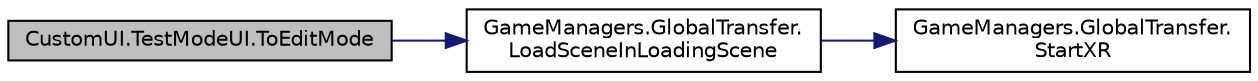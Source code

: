 digraph "CustomUI.TestModeUI.ToEditMode"
{
 // INTERACTIVE_SVG=YES
 // LATEX_PDF_SIZE
  edge [fontname="Helvetica",fontsize="10",labelfontname="Helvetica",labelfontsize="10"];
  node [fontname="Helvetica",fontsize="10",shape=record];
  rankdir="LR";
  Node1 [label="CustomUI.TestModeUI.ToEditMode",height=0.2,width=0.4,color="black", fillcolor="grey75", style="filled", fontcolor="black",tooltip=" "];
  Node1 -> Node2 [color="midnightblue",fontsize="10",style="solid",fontname="Helvetica"];
  Node2 [label="GameManagers.GlobalTransfer.\lLoadSceneInLoadingScene",height=0.2,width=0.4,color="black", fillcolor="white", style="filled",URL="$class_game_managers_1_1_global_transfer.html#a96550d206f25a2d8d89af6c365617a55",tooltip="在Loading场景中加载新场景"];
  Node2 -> Node3 [color="midnightblue",fontsize="10",style="solid",fontname="Helvetica"];
  Node3 [label="GameManagers.GlobalTransfer.\lStartXR",height=0.2,width=0.4,color="black", fillcolor="white", style="filled",URL="$class_game_managers_1_1_global_transfer.html#a85c796df61ccc5a26711da6d748bc60d",tooltip=" "];
}
